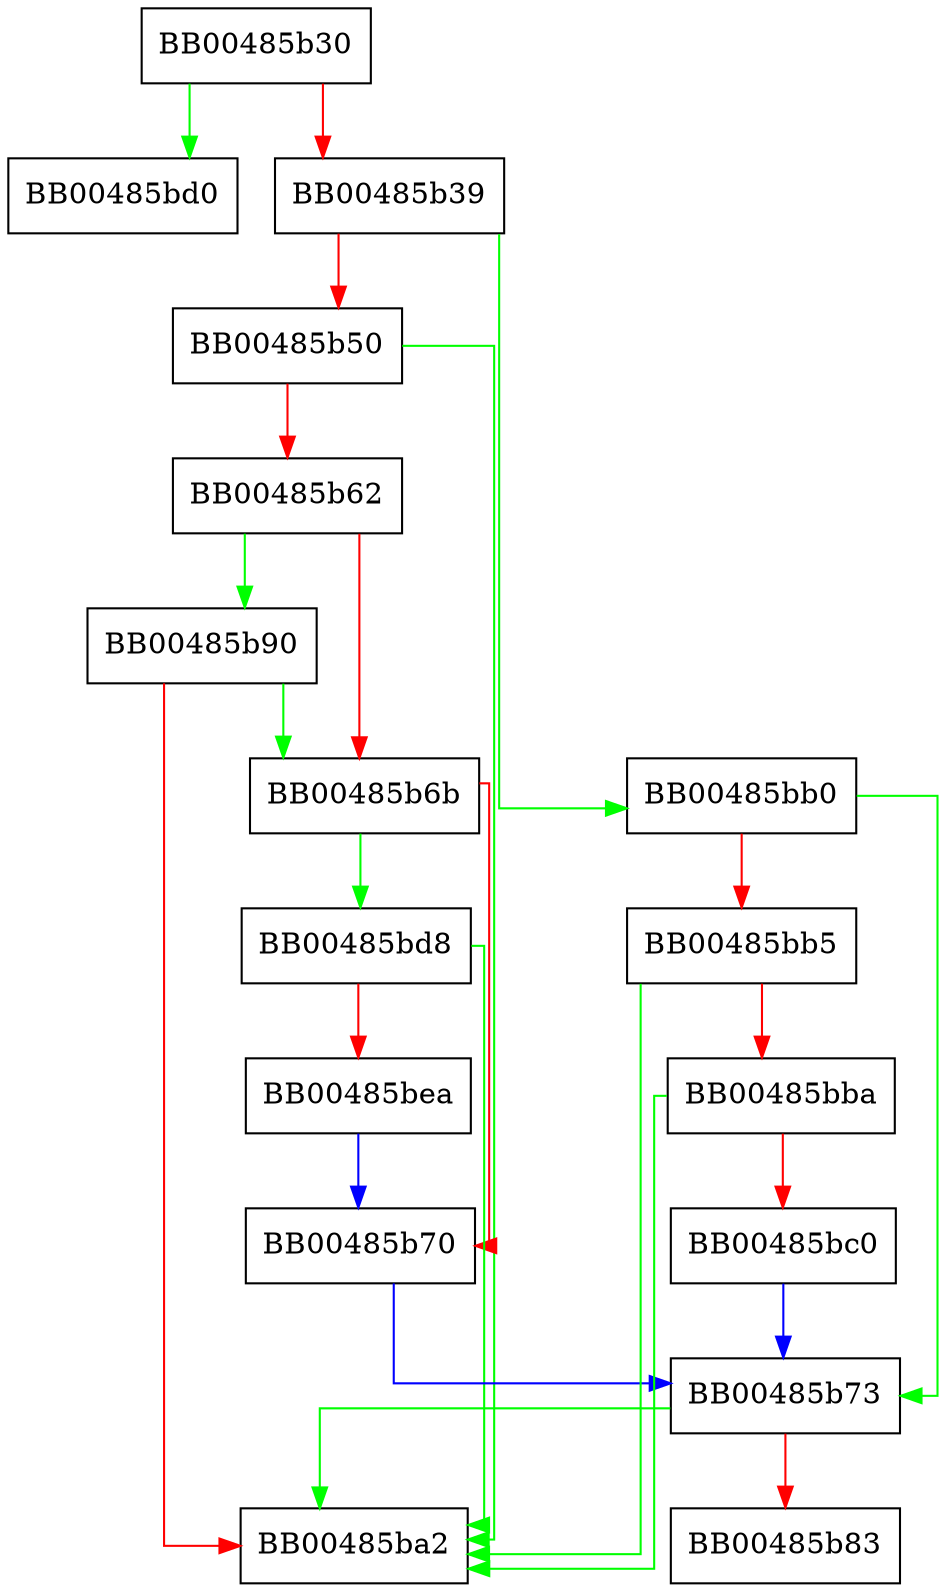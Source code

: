digraph SSL_CONF_cmd_value_type {
  node [shape="box"];
  graph [splines=ortho];
  BB00485b30 -> BB00485bd0 [color="green"];
  BB00485b30 -> BB00485b39 [color="red"];
  BB00485b39 -> BB00485bb0 [color="green"];
  BB00485b39 -> BB00485b50 [color="red"];
  BB00485b50 -> BB00485ba2 [color="green"];
  BB00485b50 -> BB00485b62 [color="red"];
  BB00485b62 -> BB00485b90 [color="green"];
  BB00485b62 -> BB00485b6b [color="red"];
  BB00485b6b -> BB00485bd8 [color="green"];
  BB00485b6b -> BB00485b70 [color="red"];
  BB00485b70 -> BB00485b73 [color="blue"];
  BB00485b73 -> BB00485ba2 [color="green"];
  BB00485b73 -> BB00485b83 [color="red"];
  BB00485b90 -> BB00485b6b [color="green"];
  BB00485b90 -> BB00485ba2 [color="red"];
  BB00485bb0 -> BB00485b73 [color="green"];
  BB00485bb0 -> BB00485bb5 [color="red"];
  BB00485bb5 -> BB00485ba2 [color="green"];
  BB00485bb5 -> BB00485bba [color="red"];
  BB00485bba -> BB00485ba2 [color="green"];
  BB00485bba -> BB00485bc0 [color="red"];
  BB00485bc0 -> BB00485b73 [color="blue"];
  BB00485bd8 -> BB00485ba2 [color="green"];
  BB00485bd8 -> BB00485bea [color="red"];
  BB00485bea -> BB00485b70 [color="blue"];
}